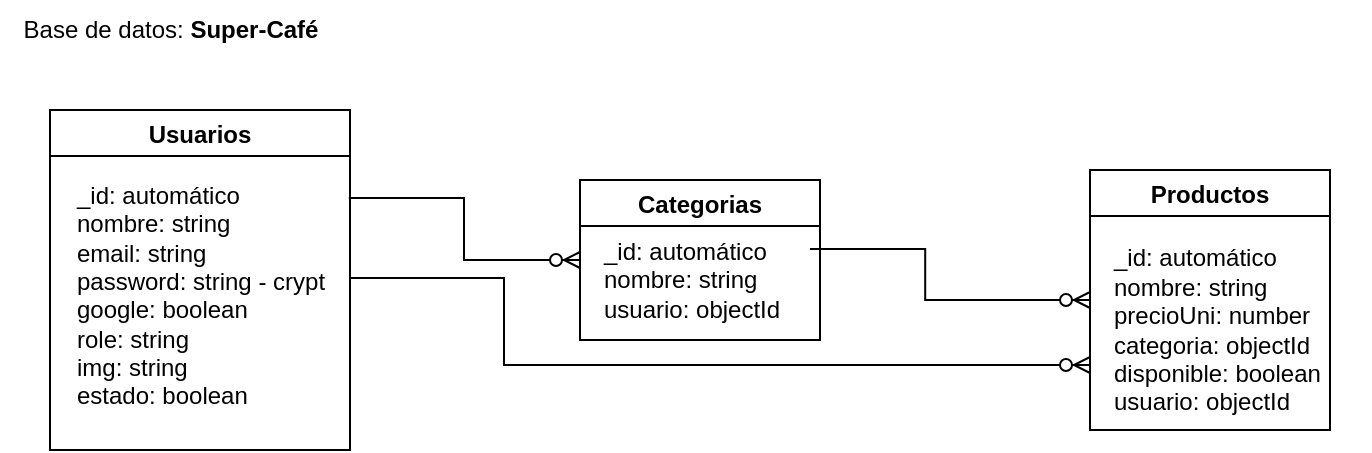 <mxfile version="20.2.6" type="github">
  <diagram id="L18wo2dV5QoXMUSqpj3F" name="Page-1">
    <mxGraphModel dx="782" dy="436" grid="1" gridSize="10" guides="1" tooltips="1" connect="1" arrows="1" fold="1" page="1" pageScale="1" pageWidth="850" pageHeight="1100" math="0" shadow="0">
      <root>
        <mxCell id="0" />
        <mxCell id="1" parent="0" />
        <mxCell id="z-Lfv9n5paFSjJTuQqUr-1" value="Usuarios" style="swimlane;" vertex="1" parent="1">
          <mxGeometry x="30" y="80" width="150" height="170" as="geometry">
            <mxRectangle x="60" y="250" width="140" height="30" as="alternateBounds" />
          </mxGeometry>
        </mxCell>
        <mxCell id="z-Lfv9n5paFSjJTuQqUr-7" value="&lt;div style=&quot;text-align: left;&quot;&gt;&lt;span style=&quot;background-color: initial;&quot;&gt;&lt;font style=&quot;font-size: 12px;&quot;&gt;_id: automático&lt;/font&gt;&lt;/span&gt;&lt;/div&gt;&lt;div style=&quot;text-align: left;&quot;&gt;&lt;span style=&quot;background-color: initial;&quot;&gt;&lt;font style=&quot;font-size: 12px;&quot;&gt;nombre: string&lt;/font&gt;&lt;/span&gt;&lt;/div&gt;&lt;div style=&quot;text-align: left;&quot;&gt;&lt;span style=&quot;background-color: initial;&quot;&gt;&lt;font style=&quot;font-size: 12px;&quot;&gt;email: string&lt;/font&gt;&lt;/span&gt;&lt;/div&gt;&lt;div style=&quot;text-align: left;&quot;&gt;&lt;span style=&quot;background-color: initial;&quot;&gt;&lt;font style=&quot;font-size: 12px;&quot;&gt;password: string - crypt&lt;/font&gt;&lt;/span&gt;&lt;/div&gt;&lt;div style=&quot;text-align: left;&quot;&gt;&lt;span style=&quot;background-color: initial;&quot;&gt;&lt;font style=&quot;font-size: 12px;&quot;&gt;google: boolean&lt;/font&gt;&lt;/span&gt;&lt;/div&gt;&lt;div style=&quot;text-align: left;&quot;&gt;&lt;span style=&quot;background-color: initial;&quot;&gt;&lt;font style=&quot;font-size: 12px;&quot;&gt;role: string&lt;/font&gt;&lt;/span&gt;&lt;/div&gt;&lt;div style=&quot;text-align: left;&quot;&gt;&lt;span style=&quot;background-color: initial;&quot;&gt;&lt;font style=&quot;font-size: 12px;&quot;&gt;img: string&lt;/font&gt;&lt;/span&gt;&lt;/div&gt;&lt;div style=&quot;text-align: left;&quot;&gt;&lt;span style=&quot;background-color: initial;&quot;&gt;&lt;font style=&quot;font-size: 12px;&quot;&gt;estado: boolean&lt;/font&gt;&lt;/span&gt;&lt;/div&gt;&lt;div style=&quot;text-align: left;&quot;&gt;&lt;br&gt;&lt;/div&gt;" style="text;html=1;align=center;verticalAlign=middle;resizable=0;points=[];autosize=1;strokeColor=none;fillColor=none;" vertex="1" parent="z-Lfv9n5paFSjJTuQqUr-1">
          <mxGeometry y="30" width="150" height="140" as="geometry" />
        </mxCell>
        <mxCell id="z-Lfv9n5paFSjJTuQqUr-5" value="Categorias" style="swimlane;" vertex="1" parent="1">
          <mxGeometry x="295" y="115" width="120" height="80" as="geometry" />
        </mxCell>
        <mxCell id="z-Lfv9n5paFSjJTuQqUr-8" value="_id: automático&lt;br&gt;nombre: string&lt;br&gt;usuario: objectId" style="text;html=1;align=left;verticalAlign=middle;resizable=0;points=[];autosize=1;strokeColor=none;fillColor=none;fontSize=12;" vertex="1" parent="z-Lfv9n5paFSjJTuQqUr-5">
          <mxGeometry x="10" y="20" width="110" height="60" as="geometry" />
        </mxCell>
        <mxCell id="z-Lfv9n5paFSjJTuQqUr-6" value="Productos" style="swimlane;" vertex="1" parent="1">
          <mxGeometry x="550" y="110" width="120" height="130" as="geometry" />
        </mxCell>
        <mxCell id="z-Lfv9n5paFSjJTuQqUr-9" value="_id: automático&lt;br&gt;nombre: string&lt;br&gt;precioUni: number&lt;br&gt;categoria: objectId&lt;br&gt;disponible: boolean&lt;br&gt;usuario: objectId" style="text;html=1;align=left;verticalAlign=middle;resizable=0;points=[];autosize=1;strokeColor=none;fillColor=none;fontSize=12;" vertex="1" parent="z-Lfv9n5paFSjJTuQqUr-6">
          <mxGeometry x="10" y="30" width="130" height="100" as="geometry" />
        </mxCell>
        <mxCell id="z-Lfv9n5paFSjJTuQqUr-10" value="" style="fontSize=12;html=1;endArrow=ERzeroToMany;endFill=1;rounded=0;exitX=0.996;exitY=0.1;exitDx=0;exitDy=0;exitPerimeter=0;entryX=0;entryY=0.5;entryDx=0;entryDy=0;edgeStyle=elbowEdgeStyle;" edge="1" parent="1" source="z-Lfv9n5paFSjJTuQqUr-7" target="z-Lfv9n5paFSjJTuQqUr-5">
          <mxGeometry width="100" height="100" relative="1" as="geometry">
            <mxPoint x="340" y="120" as="sourcePoint" />
            <mxPoint x="440" y="20" as="targetPoint" />
            <Array as="points">
              <mxPoint x="237" y="160" />
            </Array>
          </mxGeometry>
        </mxCell>
        <mxCell id="z-Lfv9n5paFSjJTuQqUr-14" value="" style="fontSize=12;html=1;endArrow=ERzeroToMany;endFill=1;rounded=0;exitX=0.996;exitY=0.1;exitDx=0;exitDy=0;exitPerimeter=0;edgeStyle=elbowEdgeStyle;entryX=0;entryY=0.5;entryDx=0;entryDy=0;" edge="1" parent="1" target="z-Lfv9n5paFSjJTuQqUr-6">
          <mxGeometry width="100" height="100" relative="1" as="geometry">
            <mxPoint x="410" y="149.5" as="sourcePoint" />
            <mxPoint x="510" y="170" as="targetPoint" />
            <Array as="points">
              <mxPoint x="467.6" y="185.5" />
            </Array>
          </mxGeometry>
        </mxCell>
        <mxCell id="z-Lfv9n5paFSjJTuQqUr-15" value="" style="fontSize=12;html=1;endArrow=ERzeroToMany;endFill=1;rounded=0;exitX=1;exitY=0.386;exitDx=0;exitDy=0;exitPerimeter=0;entryX=0;entryY=0.75;entryDx=0;entryDy=0;edgeStyle=elbowEdgeStyle;" edge="1" parent="1" source="z-Lfv9n5paFSjJTuQqUr-7" target="z-Lfv9n5paFSjJTuQqUr-6">
          <mxGeometry width="100" height="100" relative="1" as="geometry">
            <mxPoint x="199.4" y="144" as="sourcePoint" />
            <mxPoint x="315" y="175" as="targetPoint" />
            <Array as="points">
              <mxPoint x="257" y="180" />
            </Array>
          </mxGeometry>
        </mxCell>
        <mxCell id="z-Lfv9n5paFSjJTuQqUr-16" value="Base de datos: &lt;b&gt;Super-Café&lt;/b&gt;" style="text;html=1;align=center;verticalAlign=middle;resizable=0;points=[];autosize=1;strokeColor=none;fillColor=none;fontSize=12;" vertex="1" parent="1">
          <mxGeometry x="5" y="25" width="170" height="30" as="geometry" />
        </mxCell>
      </root>
    </mxGraphModel>
  </diagram>
</mxfile>
